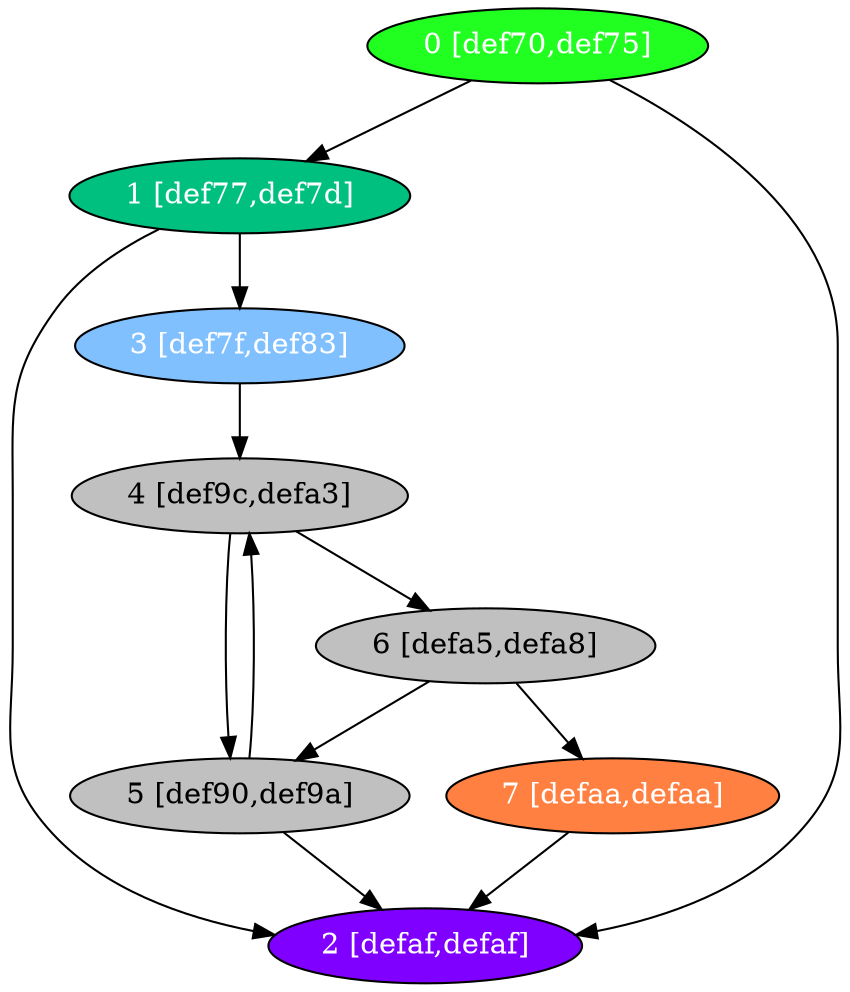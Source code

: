 diGraph libnss3{
	libnss3_0  [style=filled fillcolor="#20FF20" fontcolor="#ffffff" shape=oval label="0 [def70,def75]"]
	libnss3_1  [style=filled fillcolor="#00C080" fontcolor="#ffffff" shape=oval label="1 [def77,def7d]"]
	libnss3_2  [style=filled fillcolor="#8000FF" fontcolor="#ffffff" shape=oval label="2 [defaf,defaf]"]
	libnss3_3  [style=filled fillcolor="#80C0FF" fontcolor="#ffffff" shape=oval label="3 [def7f,def83]"]
	libnss3_4  [style=filled fillcolor="#C0C0C0" fontcolor="#000000" shape=oval label="4 [def9c,defa3]"]
	libnss3_5  [style=filled fillcolor="#C0C0C0" fontcolor="#000000" shape=oval label="5 [def90,def9a]"]
	libnss3_6  [style=filled fillcolor="#C0C0C0" fontcolor="#000000" shape=oval label="6 [defa5,defa8]"]
	libnss3_7  [style=filled fillcolor="#FF8040" fontcolor="#ffffff" shape=oval label="7 [defaa,defaa]"]

	libnss3_0 -> libnss3_1
	libnss3_0 -> libnss3_2
	libnss3_1 -> libnss3_2
	libnss3_1 -> libnss3_3
	libnss3_3 -> libnss3_4
	libnss3_4 -> libnss3_5
	libnss3_4 -> libnss3_6
	libnss3_5 -> libnss3_2
	libnss3_5 -> libnss3_4
	libnss3_6 -> libnss3_5
	libnss3_6 -> libnss3_7
	libnss3_7 -> libnss3_2
}